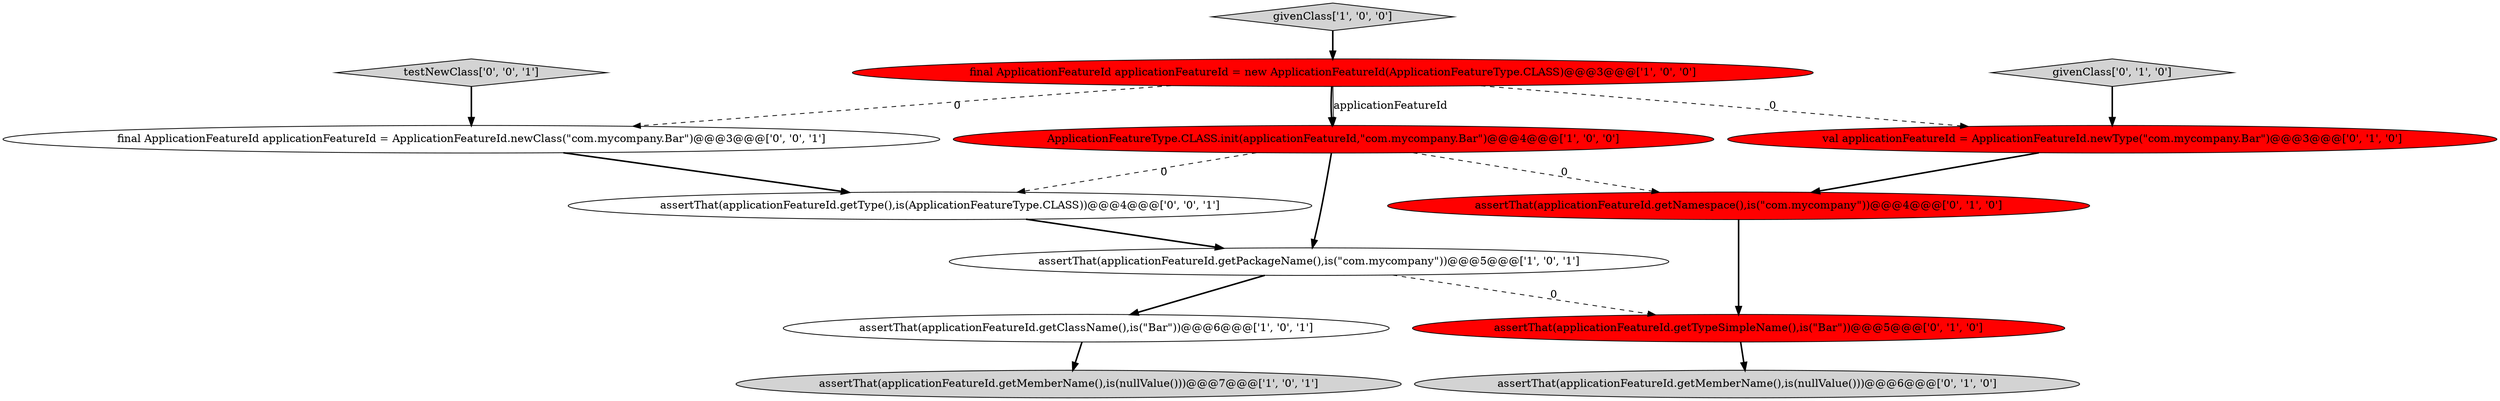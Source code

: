 digraph {
8 [style = filled, label = "val applicationFeatureId = ApplicationFeatureId.newType(\"com.mycompany.Bar\")@@@3@@@['0', '1', '0']", fillcolor = red, shape = ellipse image = "AAA1AAABBB2BBB"];
7 [style = filled, label = "givenClass['0', '1', '0']", fillcolor = lightgray, shape = diamond image = "AAA0AAABBB2BBB"];
6 [style = filled, label = "assertThat(applicationFeatureId.getMemberName(),is(nullValue()))@@@6@@@['0', '1', '0']", fillcolor = lightgray, shape = ellipse image = "AAA0AAABBB2BBB"];
1 [style = filled, label = "assertThat(applicationFeatureId.getMemberName(),is(nullValue()))@@@7@@@['1', '0', '1']", fillcolor = lightgray, shape = ellipse image = "AAA0AAABBB1BBB"];
5 [style = filled, label = "givenClass['1', '0', '0']", fillcolor = lightgray, shape = diamond image = "AAA0AAABBB1BBB"];
9 [style = filled, label = "assertThat(applicationFeatureId.getNamespace(),is(\"com.mycompany\"))@@@4@@@['0', '1', '0']", fillcolor = red, shape = ellipse image = "AAA1AAABBB2BBB"];
10 [style = filled, label = "assertThat(applicationFeatureId.getTypeSimpleName(),is(\"Bar\"))@@@5@@@['0', '1', '0']", fillcolor = red, shape = ellipse image = "AAA1AAABBB2BBB"];
13 [style = filled, label = "assertThat(applicationFeatureId.getType(),is(ApplicationFeatureType.CLASS))@@@4@@@['0', '0', '1']", fillcolor = white, shape = ellipse image = "AAA0AAABBB3BBB"];
0 [style = filled, label = "final ApplicationFeatureId applicationFeatureId = new ApplicationFeatureId(ApplicationFeatureType.CLASS)@@@3@@@['1', '0', '0']", fillcolor = red, shape = ellipse image = "AAA1AAABBB1BBB"];
4 [style = filled, label = "assertThat(applicationFeatureId.getClassName(),is(\"Bar\"))@@@6@@@['1', '0', '1']", fillcolor = white, shape = ellipse image = "AAA0AAABBB1BBB"];
3 [style = filled, label = "ApplicationFeatureType.CLASS.init(applicationFeatureId,\"com.mycompany.Bar\")@@@4@@@['1', '0', '0']", fillcolor = red, shape = ellipse image = "AAA1AAABBB1BBB"];
11 [style = filled, label = "final ApplicationFeatureId applicationFeatureId = ApplicationFeatureId.newClass(\"com.mycompany.Bar\")@@@3@@@['0', '0', '1']", fillcolor = white, shape = ellipse image = "AAA0AAABBB3BBB"];
12 [style = filled, label = "testNewClass['0', '0', '1']", fillcolor = lightgray, shape = diamond image = "AAA0AAABBB3BBB"];
2 [style = filled, label = "assertThat(applicationFeatureId.getPackageName(),is(\"com.mycompany\"))@@@5@@@['1', '0', '1']", fillcolor = white, shape = ellipse image = "AAA0AAABBB1BBB"];
0->3 [style = bold, label=""];
0->3 [style = solid, label="applicationFeatureId"];
0->8 [style = dashed, label="0"];
4->1 [style = bold, label=""];
0->11 [style = dashed, label="0"];
9->10 [style = bold, label=""];
3->2 [style = bold, label=""];
5->0 [style = bold, label=""];
13->2 [style = bold, label=""];
7->8 [style = bold, label=""];
3->9 [style = dashed, label="0"];
2->4 [style = bold, label=""];
3->13 [style = dashed, label="0"];
10->6 [style = bold, label=""];
11->13 [style = bold, label=""];
2->10 [style = dashed, label="0"];
8->9 [style = bold, label=""];
12->11 [style = bold, label=""];
}
